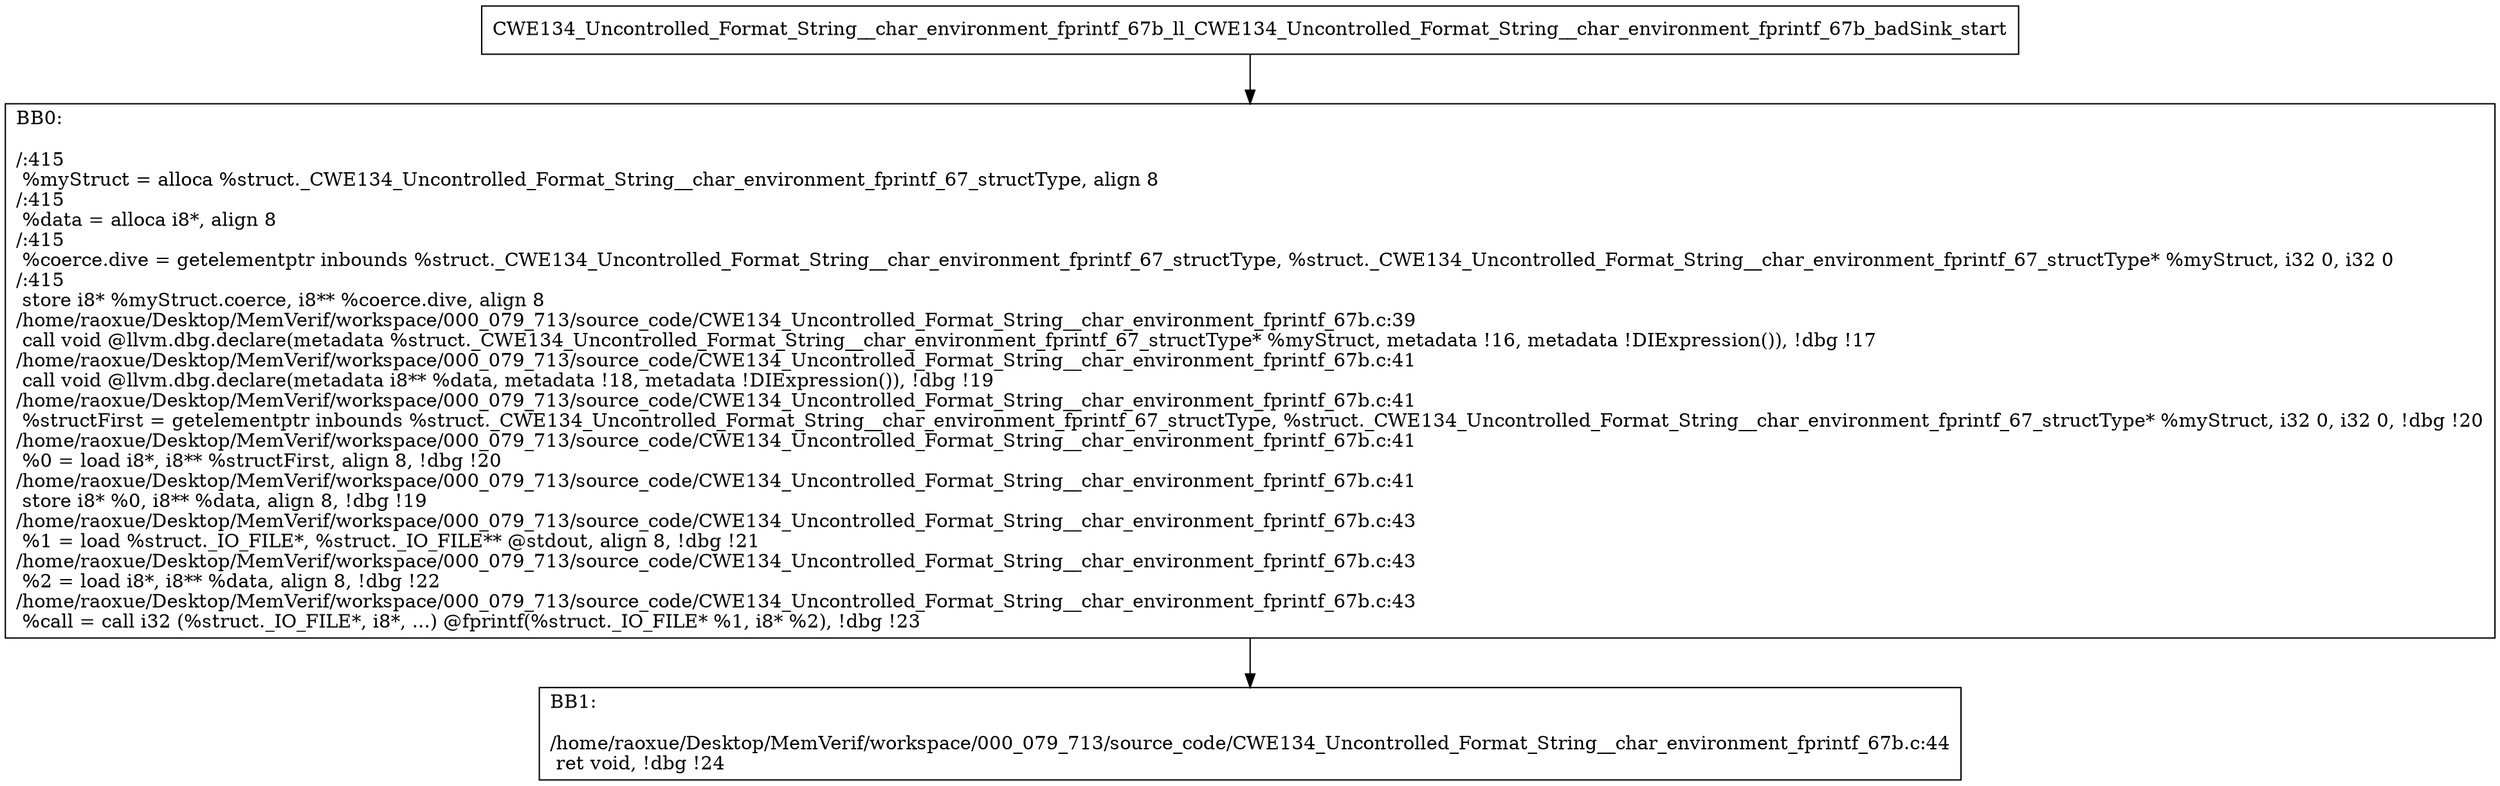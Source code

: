 digraph "CFG for'CWE134_Uncontrolled_Format_String__char_environment_fprintf_67b_ll_CWE134_Uncontrolled_Format_String__char_environment_fprintf_67b_badSink' function" {
	BBCWE134_Uncontrolled_Format_String__char_environment_fprintf_67b_ll_CWE134_Uncontrolled_Format_String__char_environment_fprintf_67b_badSink_start[shape=record,label="{CWE134_Uncontrolled_Format_String__char_environment_fprintf_67b_ll_CWE134_Uncontrolled_Format_String__char_environment_fprintf_67b_badSink_start}"];
	BBCWE134_Uncontrolled_Format_String__char_environment_fprintf_67b_ll_CWE134_Uncontrolled_Format_String__char_environment_fprintf_67b_badSink_start-> CWE134_Uncontrolled_Format_String__char_environment_fprintf_67b_ll_CWE134_Uncontrolled_Format_String__char_environment_fprintf_67b_badSinkBB0;
	CWE134_Uncontrolled_Format_String__char_environment_fprintf_67b_ll_CWE134_Uncontrolled_Format_String__char_environment_fprintf_67b_badSinkBB0 [shape=record, label="{BB0:\l\l/:415\l
  %myStruct = alloca %struct._CWE134_Uncontrolled_Format_String__char_environment_fprintf_67_structType, align 8\l
/:415\l
  %data = alloca i8*, align 8\l
/:415\l
  %coerce.dive = getelementptr inbounds %struct._CWE134_Uncontrolled_Format_String__char_environment_fprintf_67_structType, %struct._CWE134_Uncontrolled_Format_String__char_environment_fprintf_67_structType* %myStruct, i32 0, i32 0\l
/:415\l
  store i8* %myStruct.coerce, i8** %coerce.dive, align 8\l
/home/raoxue/Desktop/MemVerif/workspace/000_079_713/source_code/CWE134_Uncontrolled_Format_String__char_environment_fprintf_67b.c:39\l
  call void @llvm.dbg.declare(metadata %struct._CWE134_Uncontrolled_Format_String__char_environment_fprintf_67_structType* %myStruct, metadata !16, metadata !DIExpression()), !dbg !17\l
/home/raoxue/Desktop/MemVerif/workspace/000_079_713/source_code/CWE134_Uncontrolled_Format_String__char_environment_fprintf_67b.c:41\l
  call void @llvm.dbg.declare(metadata i8** %data, metadata !18, metadata !DIExpression()), !dbg !19\l
/home/raoxue/Desktop/MemVerif/workspace/000_079_713/source_code/CWE134_Uncontrolled_Format_String__char_environment_fprintf_67b.c:41\l
  %structFirst = getelementptr inbounds %struct._CWE134_Uncontrolled_Format_String__char_environment_fprintf_67_structType, %struct._CWE134_Uncontrolled_Format_String__char_environment_fprintf_67_structType* %myStruct, i32 0, i32 0, !dbg !20\l
/home/raoxue/Desktop/MemVerif/workspace/000_079_713/source_code/CWE134_Uncontrolled_Format_String__char_environment_fprintf_67b.c:41\l
  %0 = load i8*, i8** %structFirst, align 8, !dbg !20\l
/home/raoxue/Desktop/MemVerif/workspace/000_079_713/source_code/CWE134_Uncontrolled_Format_String__char_environment_fprintf_67b.c:41\l
  store i8* %0, i8** %data, align 8, !dbg !19\l
/home/raoxue/Desktop/MemVerif/workspace/000_079_713/source_code/CWE134_Uncontrolled_Format_String__char_environment_fprintf_67b.c:43\l
  %1 = load %struct._IO_FILE*, %struct._IO_FILE** @stdout, align 8, !dbg !21\l
/home/raoxue/Desktop/MemVerif/workspace/000_079_713/source_code/CWE134_Uncontrolled_Format_String__char_environment_fprintf_67b.c:43\l
  %2 = load i8*, i8** %data, align 8, !dbg !22\l
/home/raoxue/Desktop/MemVerif/workspace/000_079_713/source_code/CWE134_Uncontrolled_Format_String__char_environment_fprintf_67b.c:43\l
  %call = call i32 (%struct._IO_FILE*, i8*, ...) @fprintf(%struct._IO_FILE* %1, i8* %2), !dbg !23\l
}"];
	CWE134_Uncontrolled_Format_String__char_environment_fprintf_67b_ll_CWE134_Uncontrolled_Format_String__char_environment_fprintf_67b_badSinkBB0-> CWE134_Uncontrolled_Format_String__char_environment_fprintf_67b_ll_CWE134_Uncontrolled_Format_String__char_environment_fprintf_67b_badSinkBB1;
	CWE134_Uncontrolled_Format_String__char_environment_fprintf_67b_ll_CWE134_Uncontrolled_Format_String__char_environment_fprintf_67b_badSinkBB1 [shape=record, label="{BB1:\l\l/home/raoxue/Desktop/MemVerif/workspace/000_079_713/source_code/CWE134_Uncontrolled_Format_String__char_environment_fprintf_67b.c:44\l
  ret void, !dbg !24\l
}"];
}
